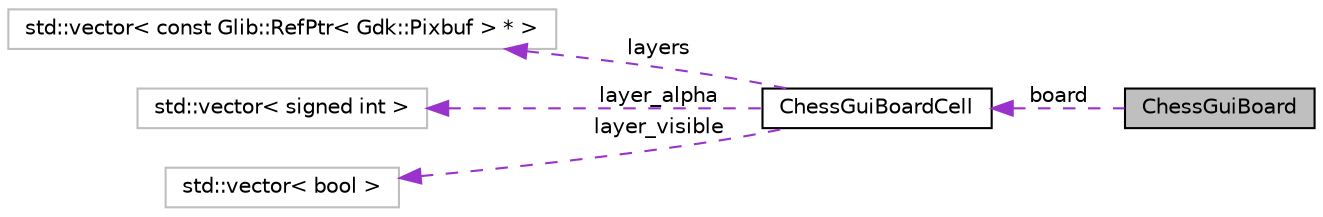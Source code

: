 digraph G
{
  bgcolor="transparent";
  edge [fontname="Helvetica",fontsize="10",labelfontname="Helvetica",labelfontsize="10"];
  node [fontname="Helvetica",fontsize="10",shape=record];
  rankdir=LR;
  Node1 [label="ChessGuiBoard",height=0.2,width=0.4,color="black", fillcolor="grey75", style="filled" fontcolor="black"];
  Node2 -> Node1 [dir=back,color="darkorchid3",fontsize="10",style="dashed",label="board",fontname="Helvetica"];
  Node2 [label="ChessGuiBoardCell",height=0.2,width=0.4,color="black",URL="$d7/d31/classChessGuiBoardCell.html",tooltip="Provides functionality for drawing layered images to each cell of a ChessGuiBoard."];
  Node3 -> Node2 [dir=back,color="darkorchid3",fontsize="10",style="dashed",label="layers",fontname="Helvetica"];
  Node3 [label="std::vector\< const Glib::RefPtr\< Gdk::Pixbuf \> * \>",height=0.2,width=0.4,color="grey75"];
  Node4 -> Node2 [dir=back,color="darkorchid3",fontsize="10",style="dashed",label="layer_alpha",fontname="Helvetica"];
  Node4 [label="std::vector\< signed int \>",height=0.2,width=0.4,color="grey75"];
  Node5 -> Node2 [dir=back,color="darkorchid3",fontsize="10",style="dashed",label="layer_visible",fontname="Helvetica"];
  Node5 [label="std::vector\< bool \>",height=0.2,width=0.4,color="grey75"];
}
